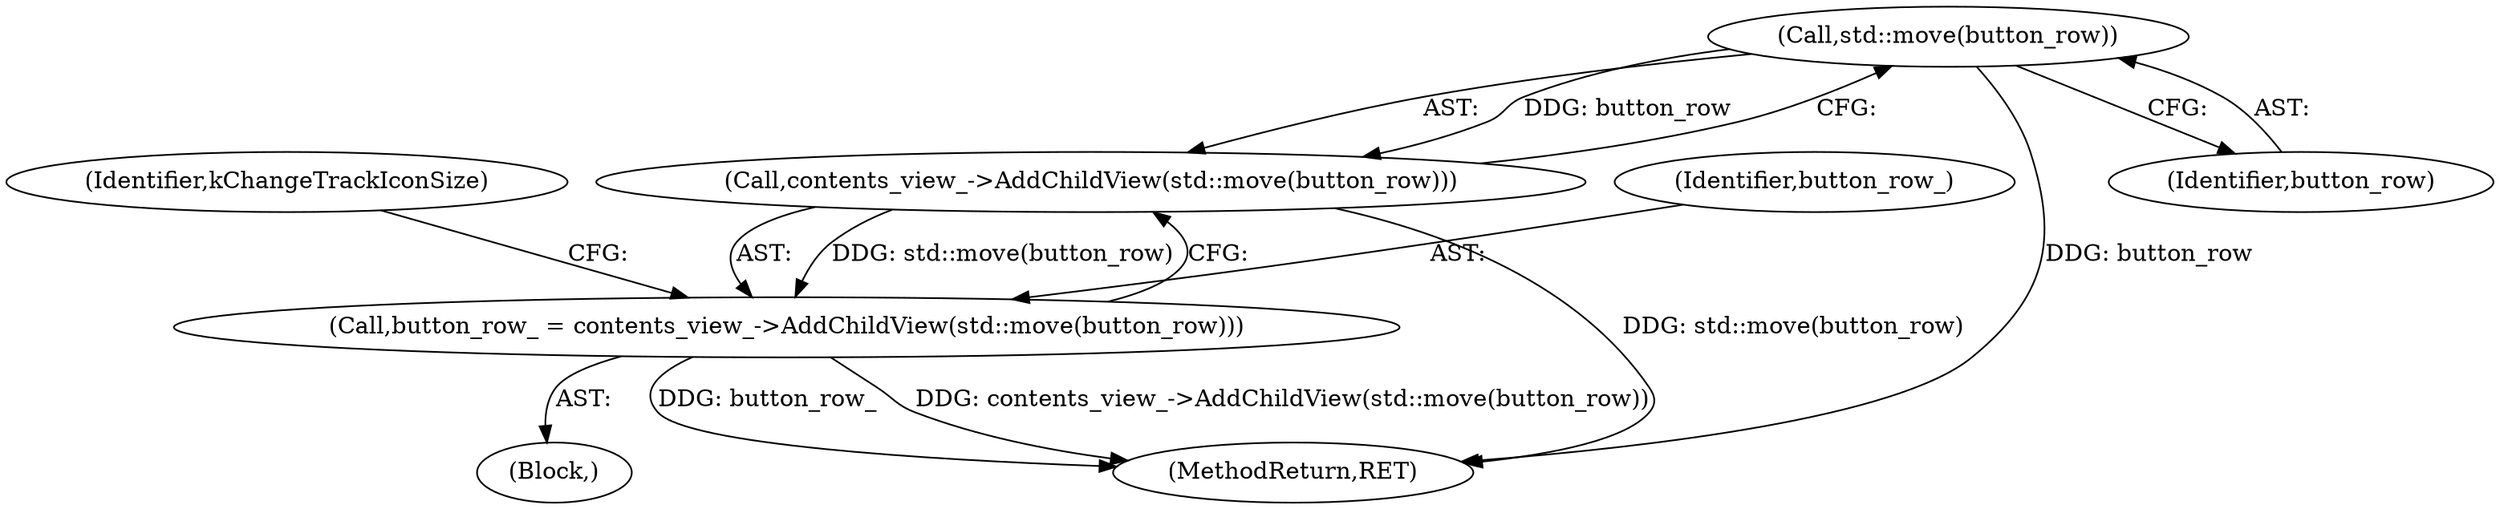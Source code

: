 digraph "0_Chrome_c25b198675380f713a56649c857b4367601d4a3d_1@API" {
"1000229" [label="(Call,std::move(button_row))"];
"1000228" [label="(Call,contents_view_->AddChildView(std::move(button_row)))"];
"1000226" [label="(Call,button_row_ = contents_view_->AddChildView(std::move(button_row)))"];
"1000105" [label="(Block,)"];
"1000227" [label="(Identifier,button_row_)"];
"1000228" [label="(Call,contents_view_->AddChildView(std::move(button_row)))"];
"1000229" [label="(Call,std::move(button_row))"];
"1000232" [label="(Identifier,kChangeTrackIconSize)"];
"1000230" [label="(Identifier,button_row)"];
"1000322" [label="(MethodReturn,RET)"];
"1000226" [label="(Call,button_row_ = contents_view_->AddChildView(std::move(button_row)))"];
"1000229" -> "1000228"  [label="AST: "];
"1000229" -> "1000230"  [label="CFG: "];
"1000230" -> "1000229"  [label="AST: "];
"1000228" -> "1000229"  [label="CFG: "];
"1000229" -> "1000322"  [label="DDG: button_row"];
"1000229" -> "1000228"  [label="DDG: button_row"];
"1000228" -> "1000226"  [label="AST: "];
"1000226" -> "1000228"  [label="CFG: "];
"1000228" -> "1000322"  [label="DDG: std::move(button_row)"];
"1000228" -> "1000226"  [label="DDG: std::move(button_row)"];
"1000226" -> "1000105"  [label="AST: "];
"1000227" -> "1000226"  [label="AST: "];
"1000232" -> "1000226"  [label="CFG: "];
"1000226" -> "1000322"  [label="DDG: button_row_"];
"1000226" -> "1000322"  [label="DDG: contents_view_->AddChildView(std::move(button_row))"];
}
